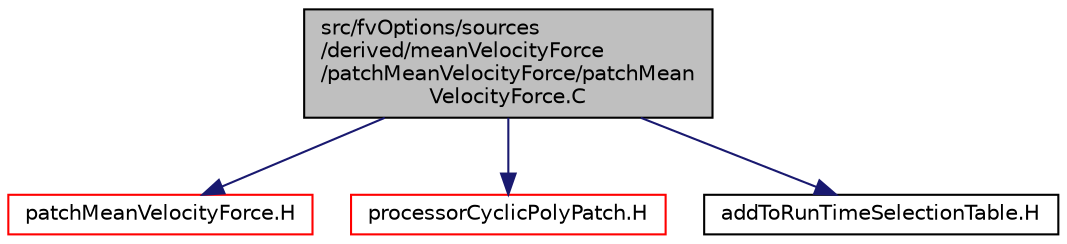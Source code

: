 digraph "src/fvOptions/sources/derived/meanVelocityForce/patchMeanVelocityForce/patchMeanVelocityForce.C"
{
  bgcolor="transparent";
  edge [fontname="Helvetica",fontsize="10",labelfontname="Helvetica",labelfontsize="10"];
  node [fontname="Helvetica",fontsize="10",shape=record];
  Node1 [label="src/fvOptions/sources\l/derived/meanVelocityForce\l/patchMeanVelocityForce/patchMean\lVelocityForce.C",height=0.2,width=0.4,color="black", fillcolor="grey75", style="filled", fontcolor="black"];
  Node1 -> Node2 [color="midnightblue",fontsize="10",style="solid",fontname="Helvetica"];
  Node2 [label="patchMeanVelocityForce.H",height=0.2,width=0.4,color="red",URL="$a06592.html"];
  Node1 -> Node3 [color="midnightblue",fontsize="10",style="solid",fontname="Helvetica"];
  Node3 [label="processorCyclicPolyPatch.H",height=0.2,width=0.4,color="red",URL="$a09005.html"];
  Node1 -> Node4 [color="midnightblue",fontsize="10",style="solid",fontname="Helvetica"];
  Node4 [label="addToRunTimeSelectionTable.H",height=0.2,width=0.4,color="black",URL="$a08169.html",tooltip="Macros for easy insertion into run-time selection tables. "];
}
